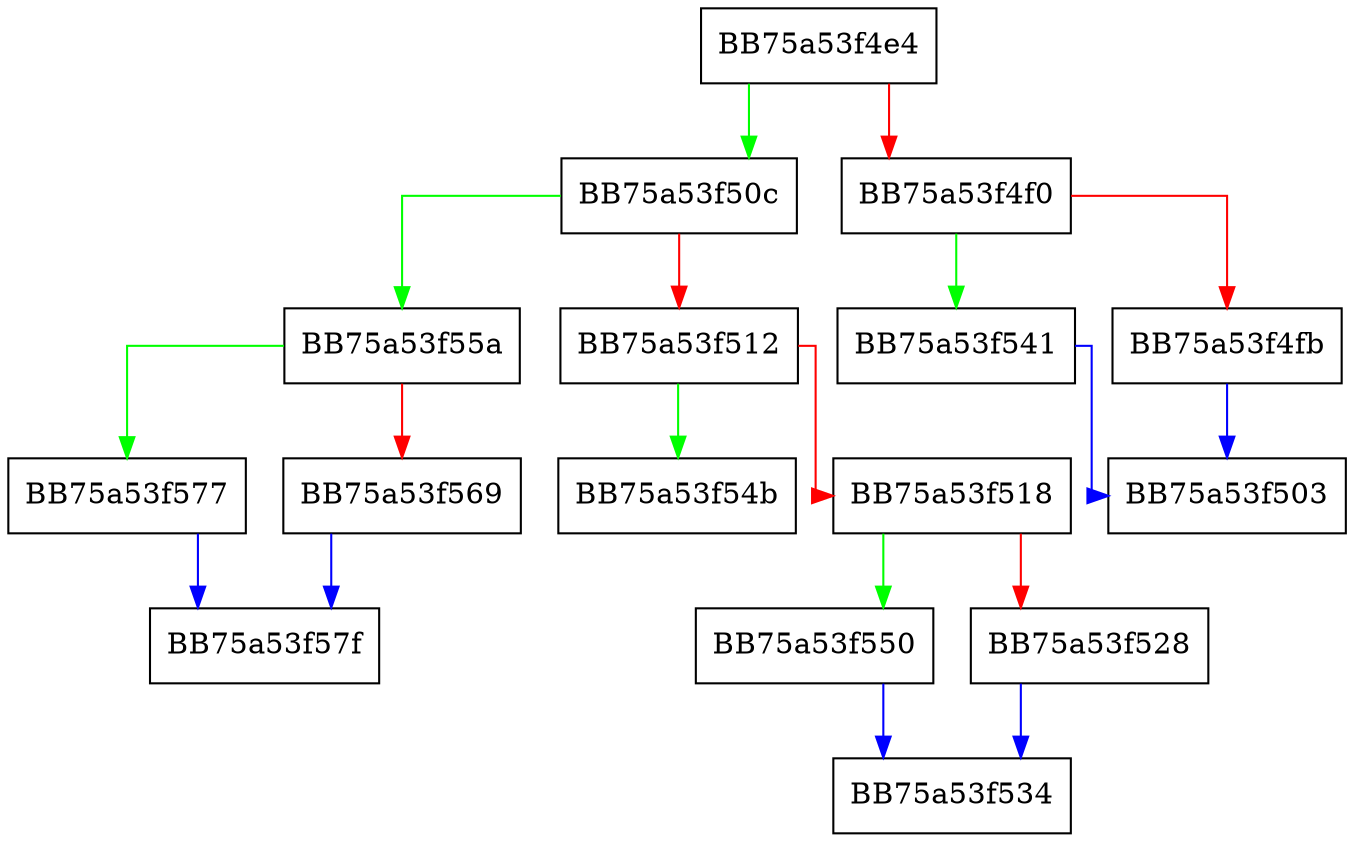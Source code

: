 digraph swap {
  node [shape="box"];
  graph [splines=ortho];
  BB75a53f4e4 -> BB75a53f50c [color="green"];
  BB75a53f4e4 -> BB75a53f4f0 [color="red"];
  BB75a53f4f0 -> BB75a53f541 [color="green"];
  BB75a53f4f0 -> BB75a53f4fb [color="red"];
  BB75a53f4fb -> BB75a53f503 [color="blue"];
  BB75a53f50c -> BB75a53f55a [color="green"];
  BB75a53f50c -> BB75a53f512 [color="red"];
  BB75a53f512 -> BB75a53f54b [color="green"];
  BB75a53f512 -> BB75a53f518 [color="red"];
  BB75a53f518 -> BB75a53f550 [color="green"];
  BB75a53f518 -> BB75a53f528 [color="red"];
  BB75a53f528 -> BB75a53f534 [color="blue"];
  BB75a53f541 -> BB75a53f503 [color="blue"];
  BB75a53f550 -> BB75a53f534 [color="blue"];
  BB75a53f55a -> BB75a53f577 [color="green"];
  BB75a53f55a -> BB75a53f569 [color="red"];
  BB75a53f569 -> BB75a53f57f [color="blue"];
  BB75a53f577 -> BB75a53f57f [color="blue"];
}
